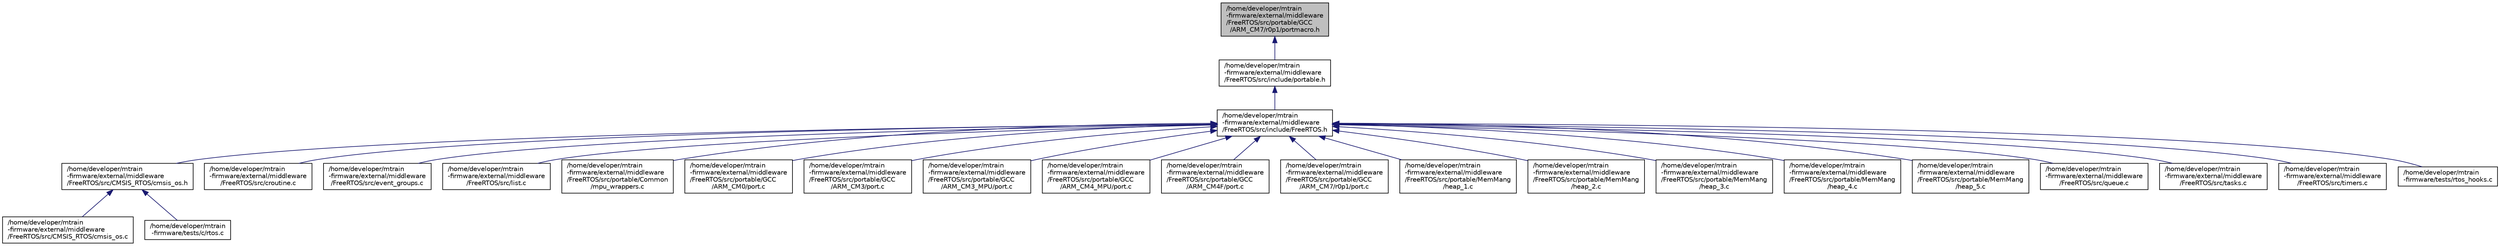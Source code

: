 digraph "/home/developer/mtrain-firmware/external/middleware/FreeRTOS/src/portable/GCC/ARM_CM7/r0p1/portmacro.h"
{
  edge [fontname="Helvetica",fontsize="10",labelfontname="Helvetica",labelfontsize="10"];
  node [fontname="Helvetica",fontsize="10",shape=record];
  Node1 [label="/home/developer/mtrain\l-firmware/external/middleware\l/FreeRTOS/src/portable/GCC\l/ARM_CM7/r0p1/portmacro.h",height=0.2,width=0.4,color="black", fillcolor="grey75", style="filled", fontcolor="black"];
  Node1 -> Node2 [dir="back",color="midnightblue",fontsize="10",style="solid",fontname="Helvetica"];
  Node2 [label="/home/developer/mtrain\l-firmware/external/middleware\l/FreeRTOS/src/include/portable.h",height=0.2,width=0.4,color="black", fillcolor="white", style="filled",URL="$portable_8h.html"];
  Node2 -> Node3 [dir="back",color="midnightblue",fontsize="10",style="solid",fontname="Helvetica"];
  Node3 [label="/home/developer/mtrain\l-firmware/external/middleware\l/FreeRTOS/src/include/FreeRTOS.h",height=0.2,width=0.4,color="black", fillcolor="white", style="filled",URL="$_free_r_t_o_s_8h.html"];
  Node3 -> Node4 [dir="back",color="midnightblue",fontsize="10",style="solid",fontname="Helvetica"];
  Node4 [label="/home/developer/mtrain\l-firmware/external/middleware\l/FreeRTOS/src/CMSIS_RTOS/cmsis_os.h",height=0.2,width=0.4,color="black", fillcolor="white", style="filled",URL="$cmsis__os_8h.html",tooltip="Header of cmsis_os.c A new set of APIs are added in addition to existing ones, these APIs are specifi..."];
  Node4 -> Node5 [dir="back",color="midnightblue",fontsize="10",style="solid",fontname="Helvetica"];
  Node5 [label="/home/developer/mtrain\l-firmware/external/middleware\l/FreeRTOS/src/CMSIS_RTOS/cmsis_os.c",height=0.2,width=0.4,color="black", fillcolor="white", style="filled",URL="$cmsis__os_8c.html",tooltip="CMSIS-RTOS API implementation for FreeRTOS V9.0.0. "];
  Node4 -> Node6 [dir="back",color="midnightblue",fontsize="10",style="solid",fontname="Helvetica"];
  Node6 [label="/home/developer/mtrain\l-firmware/tests/c/rtos.c",height=0.2,width=0.4,color="black", fillcolor="white", style="filled",URL="$rtos_8c.html"];
  Node3 -> Node7 [dir="back",color="midnightblue",fontsize="10",style="solid",fontname="Helvetica"];
  Node7 [label="/home/developer/mtrain\l-firmware/external/middleware\l/FreeRTOS/src/croutine.c",height=0.2,width=0.4,color="black", fillcolor="white", style="filled",URL="$croutine_8c.html"];
  Node3 -> Node8 [dir="back",color="midnightblue",fontsize="10",style="solid",fontname="Helvetica"];
  Node8 [label="/home/developer/mtrain\l-firmware/external/middleware\l/FreeRTOS/src/event_groups.c",height=0.2,width=0.4,color="black", fillcolor="white", style="filled",URL="$event__groups_8c.html"];
  Node3 -> Node9 [dir="back",color="midnightblue",fontsize="10",style="solid",fontname="Helvetica"];
  Node9 [label="/home/developer/mtrain\l-firmware/external/middleware\l/FreeRTOS/src/list.c",height=0.2,width=0.4,color="black", fillcolor="white", style="filled",URL="$list_8c.html"];
  Node3 -> Node10 [dir="back",color="midnightblue",fontsize="10",style="solid",fontname="Helvetica"];
  Node10 [label="/home/developer/mtrain\l-firmware/external/middleware\l/FreeRTOS/src/portable/Common\l/mpu_wrappers.c",height=0.2,width=0.4,color="black", fillcolor="white", style="filled",URL="$mpu__wrappers_8c.html"];
  Node3 -> Node11 [dir="back",color="midnightblue",fontsize="10",style="solid",fontname="Helvetica"];
  Node11 [label="/home/developer/mtrain\l-firmware/external/middleware\l/FreeRTOS/src/portable/GCC\l/ARM_CM0/port.c",height=0.2,width=0.4,color="black", fillcolor="white", style="filled",URL="$_a_r_m___c_m0_2port_8c.html"];
  Node3 -> Node12 [dir="back",color="midnightblue",fontsize="10",style="solid",fontname="Helvetica"];
  Node12 [label="/home/developer/mtrain\l-firmware/external/middleware\l/FreeRTOS/src/portable/GCC\l/ARM_CM3/port.c",height=0.2,width=0.4,color="black", fillcolor="white", style="filled",URL="$_a_r_m___c_m3_2port_8c.html"];
  Node3 -> Node13 [dir="back",color="midnightblue",fontsize="10",style="solid",fontname="Helvetica"];
  Node13 [label="/home/developer/mtrain\l-firmware/external/middleware\l/FreeRTOS/src/portable/GCC\l/ARM_CM3_MPU/port.c",height=0.2,width=0.4,color="black", fillcolor="white", style="filled",URL="$_a_r_m___c_m3___m_p_u_2port_8c.html"];
  Node3 -> Node14 [dir="back",color="midnightblue",fontsize="10",style="solid",fontname="Helvetica"];
  Node14 [label="/home/developer/mtrain\l-firmware/external/middleware\l/FreeRTOS/src/portable/GCC\l/ARM_CM4_MPU/port.c",height=0.2,width=0.4,color="black", fillcolor="white", style="filled",URL="$_a_r_m___c_m4___m_p_u_2port_8c.html"];
  Node3 -> Node15 [dir="back",color="midnightblue",fontsize="10",style="solid",fontname="Helvetica"];
  Node15 [label="/home/developer/mtrain\l-firmware/external/middleware\l/FreeRTOS/src/portable/GCC\l/ARM_CM4F/port.c",height=0.2,width=0.4,color="black", fillcolor="white", style="filled",URL="$_a_r_m___c_m4_f_2port_8c.html"];
  Node3 -> Node16 [dir="back",color="midnightblue",fontsize="10",style="solid",fontname="Helvetica"];
  Node16 [label="/home/developer/mtrain\l-firmware/external/middleware\l/FreeRTOS/src/portable/GCC\l/ARM_CM7/r0p1/port.c",height=0.2,width=0.4,color="black", fillcolor="white", style="filled",URL="$_a_r_m___c_m7_2r0p1_2port_8c.html"];
  Node3 -> Node17 [dir="back",color="midnightblue",fontsize="10",style="solid",fontname="Helvetica"];
  Node17 [label="/home/developer/mtrain\l-firmware/external/middleware\l/FreeRTOS/src/portable/MemMang\l/heap_1.c",height=0.2,width=0.4,color="black", fillcolor="white", style="filled",URL="$heap__1_8c.html"];
  Node3 -> Node18 [dir="back",color="midnightblue",fontsize="10",style="solid",fontname="Helvetica"];
  Node18 [label="/home/developer/mtrain\l-firmware/external/middleware\l/FreeRTOS/src/portable/MemMang\l/heap_2.c",height=0.2,width=0.4,color="black", fillcolor="white", style="filled",URL="$heap__2_8c.html"];
  Node3 -> Node19 [dir="back",color="midnightblue",fontsize="10",style="solid",fontname="Helvetica"];
  Node19 [label="/home/developer/mtrain\l-firmware/external/middleware\l/FreeRTOS/src/portable/MemMang\l/heap_3.c",height=0.2,width=0.4,color="black", fillcolor="white", style="filled",URL="$heap__3_8c.html"];
  Node3 -> Node20 [dir="back",color="midnightblue",fontsize="10",style="solid",fontname="Helvetica"];
  Node20 [label="/home/developer/mtrain\l-firmware/external/middleware\l/FreeRTOS/src/portable/MemMang\l/heap_4.c",height=0.2,width=0.4,color="black", fillcolor="white", style="filled",URL="$heap__4_8c.html"];
  Node3 -> Node21 [dir="back",color="midnightblue",fontsize="10",style="solid",fontname="Helvetica"];
  Node21 [label="/home/developer/mtrain\l-firmware/external/middleware\l/FreeRTOS/src/portable/MemMang\l/heap_5.c",height=0.2,width=0.4,color="black", fillcolor="white", style="filled",URL="$heap__5_8c.html"];
  Node3 -> Node22 [dir="back",color="midnightblue",fontsize="10",style="solid",fontname="Helvetica"];
  Node22 [label="/home/developer/mtrain\l-firmware/external/middleware\l/FreeRTOS/src/queue.c",height=0.2,width=0.4,color="black", fillcolor="white", style="filled",URL="$queue_8c.html"];
  Node3 -> Node23 [dir="back",color="midnightblue",fontsize="10",style="solid",fontname="Helvetica"];
  Node23 [label="/home/developer/mtrain\l-firmware/external/middleware\l/FreeRTOS/src/tasks.c",height=0.2,width=0.4,color="black", fillcolor="white", style="filled",URL="$tasks_8c.html"];
  Node3 -> Node24 [dir="back",color="midnightblue",fontsize="10",style="solid",fontname="Helvetica"];
  Node24 [label="/home/developer/mtrain\l-firmware/external/middleware\l/FreeRTOS/src/timers.c",height=0.2,width=0.4,color="black", fillcolor="white", style="filled",URL="$timers_8c.html"];
  Node3 -> Node25 [dir="back",color="midnightblue",fontsize="10",style="solid",fontname="Helvetica"];
  Node25 [label="/home/developer/mtrain\l-firmware/tests/rtos_hooks.c",height=0.2,width=0.4,color="black", fillcolor="white", style="filled",URL="$rtos__hooks_8c.html"];
}
